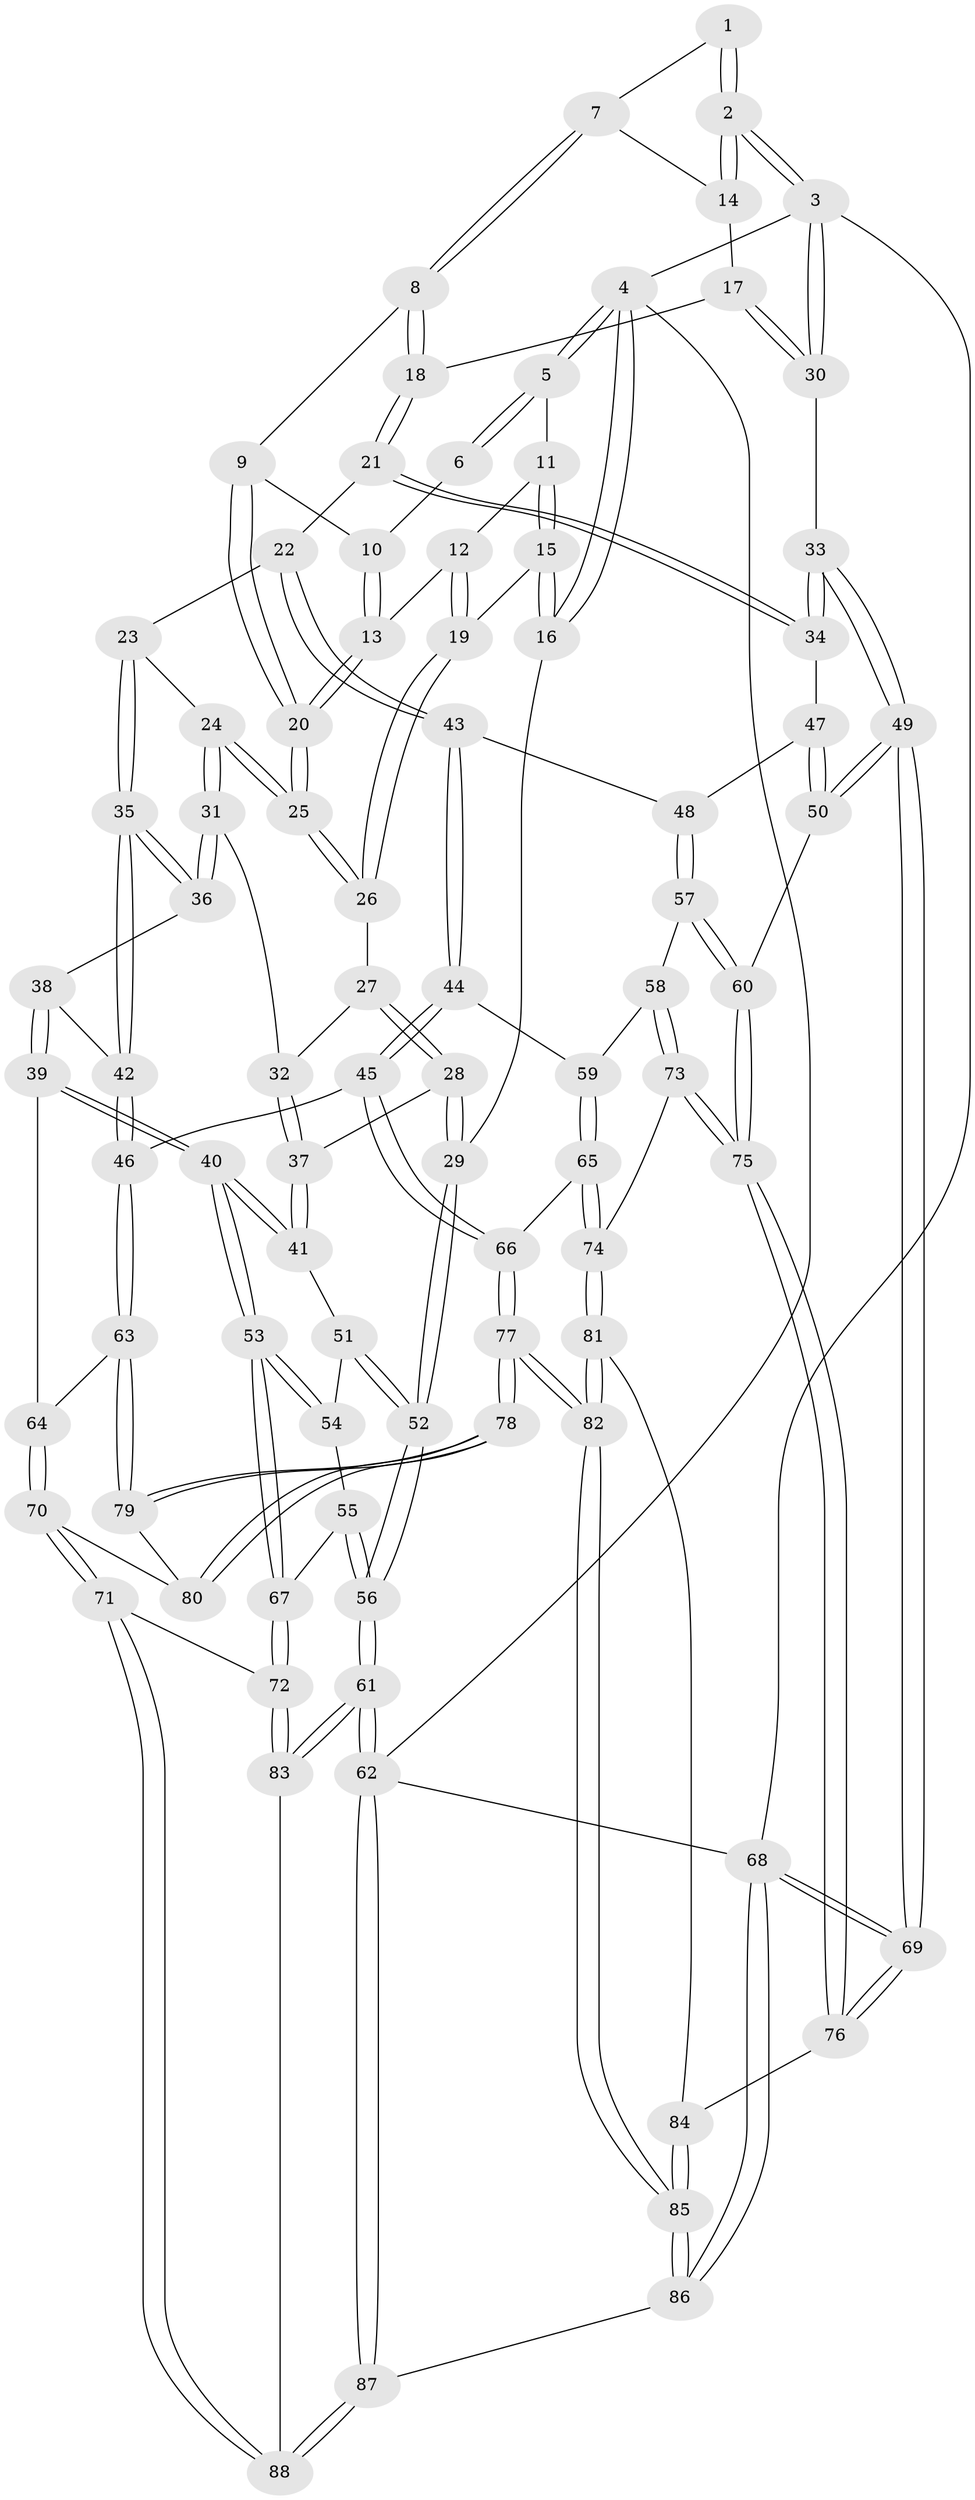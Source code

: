 // coarse degree distribution, {3: 0.1875, 6: 0.16666666666666666, 4: 0.3333333333333333, 5: 0.3125}
// Generated by graph-tools (version 1.1) at 2025/52/02/27/25 19:52:42]
// undirected, 88 vertices, 217 edges
graph export_dot {
graph [start="1"]
  node [color=gray90,style=filled];
  1 [pos="+0.7955870686819825+0"];
  2 [pos="+1+0"];
  3 [pos="+1+0"];
  4 [pos="+0+0"];
  5 [pos="+0.15672713642455832+0"];
  6 [pos="+0.556952542481444+0"];
  7 [pos="+0.7808704555799288+0"];
  8 [pos="+0.7357914299494903+0.14736882291652922"];
  9 [pos="+0.6582503993393484+0.16108514581849614"];
  10 [pos="+0.5446291701174124+0"];
  11 [pos="+0.1803663819504517+0"];
  12 [pos="+0.3325850306821701+0.11541305842198209"];
  13 [pos="+0.4476443094118411+0.17627494496456445"];
  14 [pos="+0.9218529749020051+0.1385766186118179"];
  15 [pos="+0.1330383148717983+0.20448229025535752"];
  16 [pos="+0+0.2678577081341617"];
  17 [pos="+0.8834937495499006+0.28185891017530146"];
  18 [pos="+0.8643919064655642+0.2900648453837074"];
  19 [pos="+0.20334437562678195+0.25871251785735"];
  20 [pos="+0.49924132693426515+0.2741916418069541"];
  21 [pos="+0.8315138761010873+0.3533055398045302"];
  22 [pos="+0.7300070655454763+0.4368394202544572"];
  23 [pos="+0.5145796588781637+0.34810719188537315"];
  24 [pos="+0.4988522106043085+0.3286176888726885"];
  25 [pos="+0.4959219474607537+0.31840658928033105"];
  26 [pos="+0.21473377376503955+0.2972124851534986"];
  27 [pos="+0.19626880276135616+0.3482286785502189"];
  28 [pos="+0+0.4161834271810178"];
  29 [pos="+0+0.40746722365962645"];
  30 [pos="+1+0.2884578412418144"];
  31 [pos="+0.30474826260270776+0.46885272497396374"];
  32 [pos="+0.2413487521636168+0.45381198636992837"];
  33 [pos="+1+0.5458147877795662"];
  34 [pos="+0.9913560918830955+0.5178320638251105"];
  35 [pos="+0.47985994194477116+0.5545075419679631"];
  36 [pos="+0.3113165075246874+0.4853008643618213"];
  37 [pos="+0.17171746732292428+0.5299132766705313"];
  38 [pos="+0.3179778716465981+0.5255963084558207"];
  39 [pos="+0.2998557584825614+0.6569844277750541"];
  40 [pos="+0.2251786922673758+0.6737711742992049"];
  41 [pos="+0.17112086501881263+0.5545983752563776"];
  42 [pos="+0.4805041316382355+0.5995177587709448"];
  43 [pos="+0.7347533496362801+0.5131647187100272"];
  44 [pos="+0.6799735533045805+0.5929575225689124"];
  45 [pos="+0.5486298612196583+0.6593556969054778"];
  46 [pos="+0.49098369756359994+0.6595591277257273"];
  47 [pos="+0.9288276008911516+0.5600361928927472"];
  48 [pos="+0.8075503495647965+0.5686598404903314"];
  49 [pos="+1+0.6416390734744977"];
  50 [pos="+0.931623981348868+0.676221706665926"];
  51 [pos="+0.06634287204521999+0.5975283440166306"];
  52 [pos="+0+0.6102272856994319"];
  53 [pos="+0.2249800971848953+0.6740403693067247"];
  54 [pos="+0.09648676978801854+0.6300548243630625"];
  55 [pos="+0.08809106299250402+0.7008837803987793"];
  56 [pos="+0+0.680357915998193"];
  57 [pos="+0.8658032602129334+0.708218607418626"];
  58 [pos="+0.7896560034549386+0.7353607815097931"];
  59 [pos="+0.7188371858507973+0.6813203266729408"];
  60 [pos="+0.8756732439066373+0.712354007132527"];
  61 [pos="+0+1"];
  62 [pos="+0+1"];
  63 [pos="+0.4901811960510575+0.66033849118891"];
  64 [pos="+0.37382208454196886+0.6779511961352951"];
  65 [pos="+0.6671449570617684+0.773726241433689"];
  66 [pos="+0.6383562316617558+0.7666374427077486"];
  67 [pos="+0.19517606390607026+0.7246823624570847"];
  68 [pos="+1+1"];
  69 [pos="+1+1"];
  70 [pos="+0.3400231395982335+0.8429303649477717"];
  71 [pos="+0.3140804202458975+0.8585795098320693"];
  72 [pos="+0.1921433392879933+0.7921906860940763"];
  73 [pos="+0.7436350872740335+0.8154020904007145"];
  74 [pos="+0.7249514570701571+0.8235453079008538"];
  75 [pos="+0.9659526742810063+0.9171872634285135"];
  76 [pos="+1+1"];
  77 [pos="+0.5330925391214982+0.9216332435929626"];
  78 [pos="+0.49732019349736856+0.865096164802062"];
  79 [pos="+0.48985012724451654+0.6880565411343654"];
  80 [pos="+0.3588263434335393+0.8438582827581875"];
  81 [pos="+0.7127911310317784+0.854310739179889"];
  82 [pos="+0.5438397146371607+0.9566758617106189"];
  83 [pos="+0.07099253704530856+0.921232815589937"];
  84 [pos="+0.7579870321397486+0.9374512735728369"];
  85 [pos="+0.530719005251264+1"];
  86 [pos="+0.5132279562003981+1"];
  87 [pos="+0.4353059982345828+1"];
  88 [pos="+0.31282810970788083+0.9603638289790096"];
  1 -- 2;
  1 -- 2;
  1 -- 7;
  2 -- 3;
  2 -- 3;
  2 -- 14;
  2 -- 14;
  3 -- 4;
  3 -- 30;
  3 -- 30;
  3 -- 68;
  4 -- 5;
  4 -- 5;
  4 -- 16;
  4 -- 16;
  4 -- 62;
  5 -- 6;
  5 -- 6;
  5 -- 11;
  6 -- 10;
  7 -- 8;
  7 -- 8;
  7 -- 14;
  8 -- 9;
  8 -- 18;
  8 -- 18;
  9 -- 10;
  9 -- 20;
  9 -- 20;
  10 -- 13;
  10 -- 13;
  11 -- 12;
  11 -- 15;
  11 -- 15;
  12 -- 13;
  12 -- 19;
  12 -- 19;
  13 -- 20;
  13 -- 20;
  14 -- 17;
  15 -- 16;
  15 -- 16;
  15 -- 19;
  16 -- 29;
  17 -- 18;
  17 -- 30;
  17 -- 30;
  18 -- 21;
  18 -- 21;
  19 -- 26;
  19 -- 26;
  20 -- 25;
  20 -- 25;
  21 -- 22;
  21 -- 34;
  21 -- 34;
  22 -- 23;
  22 -- 43;
  22 -- 43;
  23 -- 24;
  23 -- 35;
  23 -- 35;
  24 -- 25;
  24 -- 25;
  24 -- 31;
  24 -- 31;
  25 -- 26;
  25 -- 26;
  26 -- 27;
  27 -- 28;
  27 -- 28;
  27 -- 32;
  28 -- 29;
  28 -- 29;
  28 -- 37;
  29 -- 52;
  29 -- 52;
  30 -- 33;
  31 -- 32;
  31 -- 36;
  31 -- 36;
  32 -- 37;
  32 -- 37;
  33 -- 34;
  33 -- 34;
  33 -- 49;
  33 -- 49;
  34 -- 47;
  35 -- 36;
  35 -- 36;
  35 -- 42;
  35 -- 42;
  36 -- 38;
  37 -- 41;
  37 -- 41;
  38 -- 39;
  38 -- 39;
  38 -- 42;
  39 -- 40;
  39 -- 40;
  39 -- 64;
  40 -- 41;
  40 -- 41;
  40 -- 53;
  40 -- 53;
  41 -- 51;
  42 -- 46;
  42 -- 46;
  43 -- 44;
  43 -- 44;
  43 -- 48;
  44 -- 45;
  44 -- 45;
  44 -- 59;
  45 -- 46;
  45 -- 66;
  45 -- 66;
  46 -- 63;
  46 -- 63;
  47 -- 48;
  47 -- 50;
  47 -- 50;
  48 -- 57;
  48 -- 57;
  49 -- 50;
  49 -- 50;
  49 -- 69;
  49 -- 69;
  50 -- 60;
  51 -- 52;
  51 -- 52;
  51 -- 54;
  52 -- 56;
  52 -- 56;
  53 -- 54;
  53 -- 54;
  53 -- 67;
  53 -- 67;
  54 -- 55;
  55 -- 56;
  55 -- 56;
  55 -- 67;
  56 -- 61;
  56 -- 61;
  57 -- 58;
  57 -- 60;
  57 -- 60;
  58 -- 59;
  58 -- 73;
  58 -- 73;
  59 -- 65;
  59 -- 65;
  60 -- 75;
  60 -- 75;
  61 -- 62;
  61 -- 62;
  61 -- 83;
  61 -- 83;
  62 -- 87;
  62 -- 87;
  62 -- 68;
  63 -- 64;
  63 -- 79;
  63 -- 79;
  64 -- 70;
  64 -- 70;
  65 -- 66;
  65 -- 74;
  65 -- 74;
  66 -- 77;
  66 -- 77;
  67 -- 72;
  67 -- 72;
  68 -- 69;
  68 -- 69;
  68 -- 86;
  68 -- 86;
  69 -- 76;
  69 -- 76;
  70 -- 71;
  70 -- 71;
  70 -- 80;
  71 -- 72;
  71 -- 88;
  71 -- 88;
  72 -- 83;
  72 -- 83;
  73 -- 74;
  73 -- 75;
  73 -- 75;
  74 -- 81;
  74 -- 81;
  75 -- 76;
  75 -- 76;
  76 -- 84;
  77 -- 78;
  77 -- 78;
  77 -- 82;
  77 -- 82;
  78 -- 79;
  78 -- 79;
  78 -- 80;
  78 -- 80;
  79 -- 80;
  81 -- 82;
  81 -- 82;
  81 -- 84;
  82 -- 85;
  82 -- 85;
  83 -- 88;
  84 -- 85;
  84 -- 85;
  85 -- 86;
  85 -- 86;
  86 -- 87;
  87 -- 88;
  87 -- 88;
}
